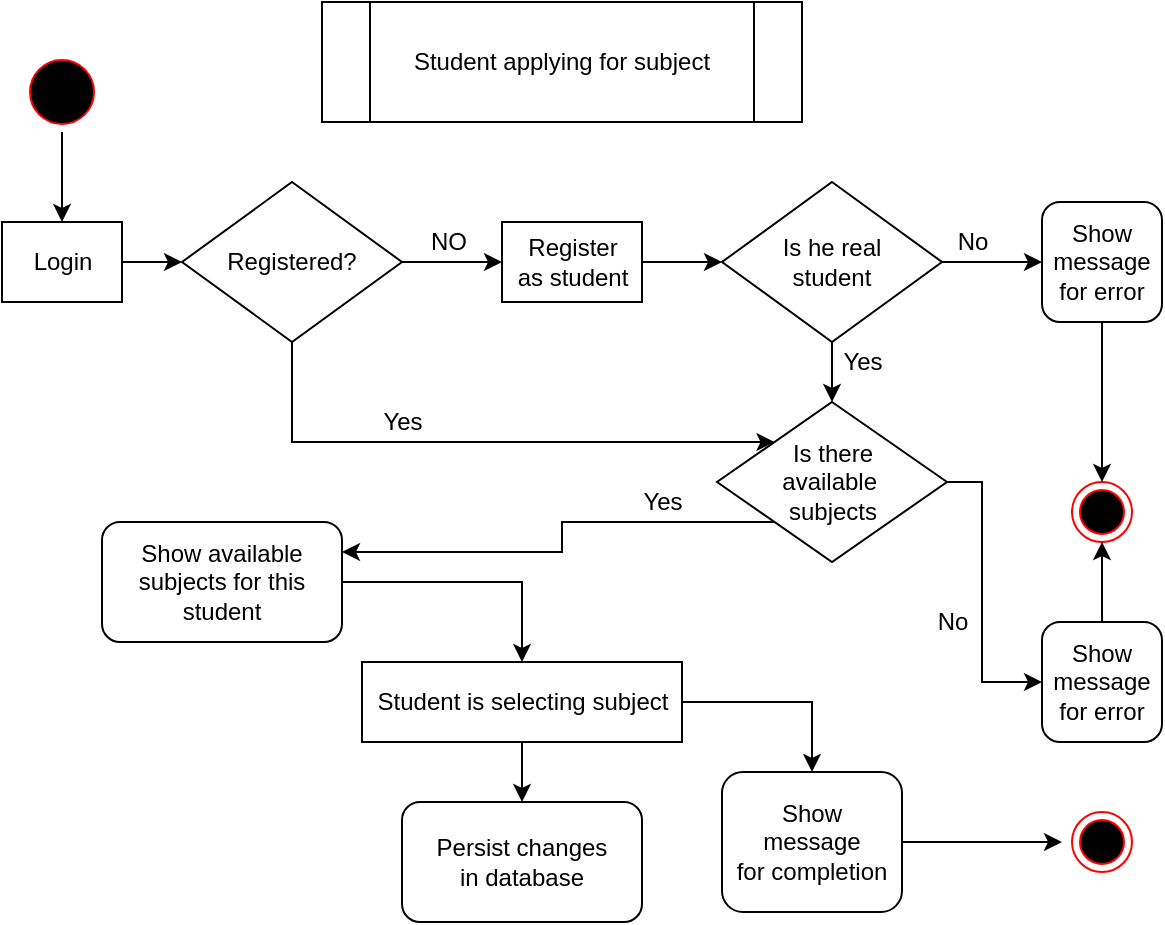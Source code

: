 <mxfile version="13.0.3" type="device"><diagram id="3K3SgWCB00exZBhXcUN2" name="Page-1"><mxGraphModel dx="1038" dy="607" grid="1" gridSize="10" guides="1" tooltips="1" connect="1" arrows="1" fold="1" page="1" pageScale="1" pageWidth="827" pageHeight="1169" math="0" shadow="0"><root><mxCell id="0"/><mxCell id="1" parent="0"/><mxCell id="EIPWkyIhG9W05dSkFybM-9" value="" style="edgeStyle=orthogonalEdgeStyle;rounded=0;orthogonalLoop=1;jettySize=auto;html=1;" parent="1" source="EIPWkyIhG9W05dSkFybM-2" target="EIPWkyIhG9W05dSkFybM-8" edge="1"><mxGeometry relative="1" as="geometry"/></mxCell><mxCell id="EIPWkyIhG9W05dSkFybM-2" value="Login" style="html=1;" parent="1" vertex="1"><mxGeometry x="160" y="390" width="60" height="40" as="geometry"/></mxCell><mxCell id="EIPWkyIhG9W05dSkFybM-11" value="" style="edgeStyle=orthogonalEdgeStyle;rounded=0;orthogonalLoop=1;jettySize=auto;html=1;entryX=0;entryY=0;entryDx=0;entryDy=0;" parent="1" source="EIPWkyIhG9W05dSkFybM-8" target="EIPWkyIhG9W05dSkFybM-34" edge="1"><mxGeometry relative="1" as="geometry"><mxPoint x="305" y="510" as="targetPoint"/><Array as="points"><mxPoint x="305" y="500"/></Array></mxGeometry></mxCell><mxCell id="EIPWkyIhG9W05dSkFybM-20" value="" style="edgeStyle=orthogonalEdgeStyle;rounded=0;orthogonalLoop=1;jettySize=auto;html=1;" parent="1" source="EIPWkyIhG9W05dSkFybM-8" edge="1"><mxGeometry relative="1" as="geometry"><mxPoint x="410" y="410" as="targetPoint"/></mxGeometry></mxCell><mxCell id="EIPWkyIhG9W05dSkFybM-8" value="Registered?" style="rhombus;whiteSpace=wrap;html=1;" parent="1" vertex="1"><mxGeometry x="250" y="370" width="110" height="80" as="geometry"/></mxCell><mxCell id="EIPWkyIhG9W05dSkFybM-16" value="Yes" style="text;html=1;align=center;verticalAlign=middle;resizable=0;points=[];autosize=1;" parent="1" vertex="1"><mxGeometry x="340" y="480" width="40" height="20" as="geometry"/></mxCell><mxCell id="EIPWkyIhG9W05dSkFybM-27" value="" style="edgeStyle=orthogonalEdgeStyle;rounded=0;orthogonalLoop=1;jettySize=auto;html=1;" parent="1" source="EIPWkyIhG9W05dSkFybM-23" edge="1"><mxGeometry relative="1" as="geometry"><mxPoint x="520" y="410" as="targetPoint"/></mxGeometry></mxCell><mxCell id="EIPWkyIhG9W05dSkFybM-23" value="Register &lt;br&gt;as student" style="html=1;" parent="1" vertex="1"><mxGeometry x="410" y="390" width="70" height="40" as="geometry"/></mxCell><mxCell id="EIPWkyIhG9W05dSkFybM-21" value="NO" style="text;html=1;align=center;verticalAlign=middle;resizable=0;points=[];autosize=1;" parent="1" vertex="1"><mxGeometry x="368" y="390" width="30" height="20" as="geometry"/></mxCell><mxCell id="EIPWkyIhG9W05dSkFybM-25" value="Student applying for subject" style="shape=process;whiteSpace=wrap;html=1;backgroundOutline=1;" parent="1" vertex="1"><mxGeometry x="320" y="280" width="240" height="60" as="geometry"/></mxCell><mxCell id="EIPWkyIhG9W05dSkFybM-62" value="" style="edgeStyle=orthogonalEdgeStyle;rounded=0;orthogonalLoop=1;jettySize=auto;html=1;" parent="1" source="EIPWkyIhG9W05dSkFybM-28" target="EIPWkyIhG9W05dSkFybM-2" edge="1"><mxGeometry relative="1" as="geometry"/></mxCell><mxCell id="EIPWkyIhG9W05dSkFybM-28" value="" style="ellipse;html=1;shape=startState;fillColor=#000000;strokeColor=#ff0000;" parent="1" vertex="1"><mxGeometry x="170" y="305" width="40" height="40" as="geometry"/></mxCell><mxCell id="EIPWkyIhG9W05dSkFybM-48" value="" style="edgeStyle=orthogonalEdgeStyle;rounded=0;orthogonalLoop=1;jettySize=auto;html=1;" parent="1" source="EIPWkyIhG9W05dSkFybM-34" target="EIPWkyIhG9W05dSkFybM-47" edge="1"><mxGeometry relative="1" as="geometry"><Array as="points"><mxPoint x="650" y="520"/><mxPoint x="650" y="620"/></Array></mxGeometry></mxCell><mxCell id="EIPWkyIhG9W05dSkFybM-54" value="" style="edgeStyle=orthogonalEdgeStyle;rounded=0;orthogonalLoop=1;jettySize=auto;html=1;entryX=1;entryY=0.25;entryDx=0;entryDy=0;" parent="1" source="EIPWkyIhG9W05dSkFybM-34" target="EIPWkyIhG9W05dSkFybM-56" edge="1"><mxGeometry relative="1" as="geometry"><mxPoint x="460" y="520" as="targetPoint"/><Array as="points"><mxPoint x="440" y="540"/><mxPoint x="440" y="555"/></Array></mxGeometry></mxCell><mxCell id="EIPWkyIhG9W05dSkFybM-34" value="Is there&lt;br&gt;available&amp;nbsp;&lt;br&gt;subjects" style="rhombus;whiteSpace=wrap;html=1;" parent="1" vertex="1"><mxGeometry x="517.5" y="480" width="115" height="80" as="geometry"/></mxCell><mxCell id="EIPWkyIhG9W05dSkFybM-38" value="" style="edgeStyle=orthogonalEdgeStyle;rounded=0;orthogonalLoop=1;jettySize=auto;html=1;" parent="1" source="EIPWkyIhG9W05dSkFybM-36" edge="1"><mxGeometry relative="1" as="geometry"><mxPoint x="680" y="410" as="targetPoint"/></mxGeometry></mxCell><mxCell id="EIPWkyIhG9W05dSkFybM-45" value="" style="edgeStyle=orthogonalEdgeStyle;rounded=0;orthogonalLoop=1;jettySize=auto;html=1;" parent="1" source="EIPWkyIhG9W05dSkFybM-36" edge="1"><mxGeometry relative="1" as="geometry"><mxPoint x="575" y="480" as="targetPoint"/></mxGeometry></mxCell><mxCell id="EIPWkyIhG9W05dSkFybM-36" value="Is he real &lt;br&gt;student" style="rhombus;whiteSpace=wrap;html=1;" parent="1" vertex="1"><mxGeometry x="520" y="370" width="110" height="80" as="geometry"/></mxCell><mxCell id="EIPWkyIhG9W05dSkFybM-39" value="No" style="text;html=1;align=center;verticalAlign=middle;resizable=0;points=[];autosize=1;" parent="1" vertex="1"><mxGeometry x="630" y="390" width="30" height="20" as="geometry"/></mxCell><mxCell id="EIPWkyIhG9W05dSkFybM-40" value="" style="ellipse;html=1;shape=endState;fillColor=#000000;strokeColor=#ff0000;" parent="1" vertex="1"><mxGeometry x="695" y="520" width="30" height="30" as="geometry"/></mxCell><mxCell id="EIPWkyIhG9W05dSkFybM-43" value="" style="edgeStyle=orthogonalEdgeStyle;rounded=0;orthogonalLoop=1;jettySize=auto;html=1;" parent="1" source="EIPWkyIhG9W05dSkFybM-41" edge="1"><mxGeometry relative="1" as="geometry"><mxPoint x="710" y="520" as="targetPoint"/></mxGeometry></mxCell><mxCell id="EIPWkyIhG9W05dSkFybM-41" value="Show&lt;br&gt;message for error" style="rounded=1;whiteSpace=wrap;html=1;" parent="1" vertex="1"><mxGeometry x="680" y="380" width="60" height="60" as="geometry"/></mxCell><mxCell id="EIPWkyIhG9W05dSkFybM-46" value="Yes" style="text;html=1;align=center;verticalAlign=middle;resizable=0;points=[];autosize=1;" parent="1" vertex="1"><mxGeometry x="570" y="450" width="40" height="20" as="geometry"/></mxCell><mxCell id="EIPWkyIhG9W05dSkFybM-50" value="" style="edgeStyle=orthogonalEdgeStyle;rounded=0;orthogonalLoop=1;jettySize=auto;html=1;" parent="1" source="EIPWkyIhG9W05dSkFybM-47" edge="1"><mxGeometry relative="1" as="geometry"><mxPoint x="710" y="550" as="targetPoint"/></mxGeometry></mxCell><mxCell id="EIPWkyIhG9W05dSkFybM-47" value="Show&lt;br&gt;message for error" style="rounded=1;whiteSpace=wrap;html=1;" parent="1" vertex="1"><mxGeometry x="680" y="590" width="60" height="60" as="geometry"/></mxCell><mxCell id="EIPWkyIhG9W05dSkFybM-52" value="No" style="text;html=1;align=center;verticalAlign=middle;resizable=0;points=[];autosize=1;" parent="1" vertex="1"><mxGeometry x="620" y="580" width="30" height="20" as="geometry"/></mxCell><mxCell id="EIPWkyIhG9W05dSkFybM-55" value="Yes" style="text;html=1;align=center;verticalAlign=middle;resizable=0;points=[];autosize=1;" parent="1" vertex="1"><mxGeometry x="470" y="520" width="40" height="20" as="geometry"/></mxCell><mxCell id="EIPWkyIhG9W05dSkFybM-64" value="" style="edgeStyle=orthogonalEdgeStyle;rounded=0;orthogonalLoop=1;jettySize=auto;html=1;entryX=0.5;entryY=0;entryDx=0;entryDy=0;" parent="1" source="EIPWkyIhG9W05dSkFybM-56" target="EIPWkyIhG9W05dSkFybM-59" edge="1"><mxGeometry relative="1" as="geometry"><mxPoint x="440" y="650" as="targetPoint"/></mxGeometry></mxCell><mxCell id="EIPWkyIhG9W05dSkFybM-56" value="Show available subjects for this student" style="rounded=1;whiteSpace=wrap;html=1;" parent="1" vertex="1"><mxGeometry x="210" y="540" width="120" height="60" as="geometry"/></mxCell><mxCell id="EIPWkyIhG9W05dSkFybM-69" value="" style="edgeStyle=orthogonalEdgeStyle;rounded=0;orthogonalLoop=1;jettySize=auto;html=1;" parent="1" source="EIPWkyIhG9W05dSkFybM-59" target="EIPWkyIhG9W05dSkFybM-68" edge="1"><mxGeometry relative="1" as="geometry"/></mxCell><mxCell id="EIPWkyIhG9W05dSkFybM-71" value="" style="edgeStyle=orthogonalEdgeStyle;rounded=0;orthogonalLoop=1;jettySize=auto;html=1;entryX=0.5;entryY=0;entryDx=0;entryDy=0;" parent="1" source="EIPWkyIhG9W05dSkFybM-59" target="EIPWkyIhG9W05dSkFybM-72" edge="1"><mxGeometry relative="1" as="geometry"><mxPoint x="580" y="670" as="targetPoint"/></mxGeometry></mxCell><mxCell id="EIPWkyIhG9W05dSkFybM-59" value="Student is selecting subject" style="html=1;" parent="1" vertex="1"><mxGeometry x="340" y="610" width="160" height="40" as="geometry"/></mxCell><mxCell id="EIPWkyIhG9W05dSkFybM-68" value="Persist changes&lt;br&gt;in database" style="rounded=1;whiteSpace=wrap;html=1;" parent="1" vertex="1"><mxGeometry x="360" y="680" width="120" height="60" as="geometry"/></mxCell><mxCell id="EIPWkyIhG9W05dSkFybM-75" value="" style="edgeStyle=orthogonalEdgeStyle;rounded=0;orthogonalLoop=1;jettySize=auto;html=1;" parent="1" source="EIPWkyIhG9W05dSkFybM-72" edge="1"><mxGeometry relative="1" as="geometry"><mxPoint x="690.0" y="700" as="targetPoint"/></mxGeometry></mxCell><mxCell id="EIPWkyIhG9W05dSkFybM-72" value="Show&lt;br&gt;message&lt;br&gt;for completion" style="rounded=1;whiteSpace=wrap;html=1;" parent="1" vertex="1"><mxGeometry x="520" y="665" width="90" height="70" as="geometry"/></mxCell><mxCell id="EIPWkyIhG9W05dSkFybM-73" value="" style="ellipse;html=1;shape=endState;fillColor=#000000;strokeColor=#ff0000;" parent="1" vertex="1"><mxGeometry x="695" y="685" width="30" height="30" as="geometry"/></mxCell></root></mxGraphModel></diagram></mxfile>
